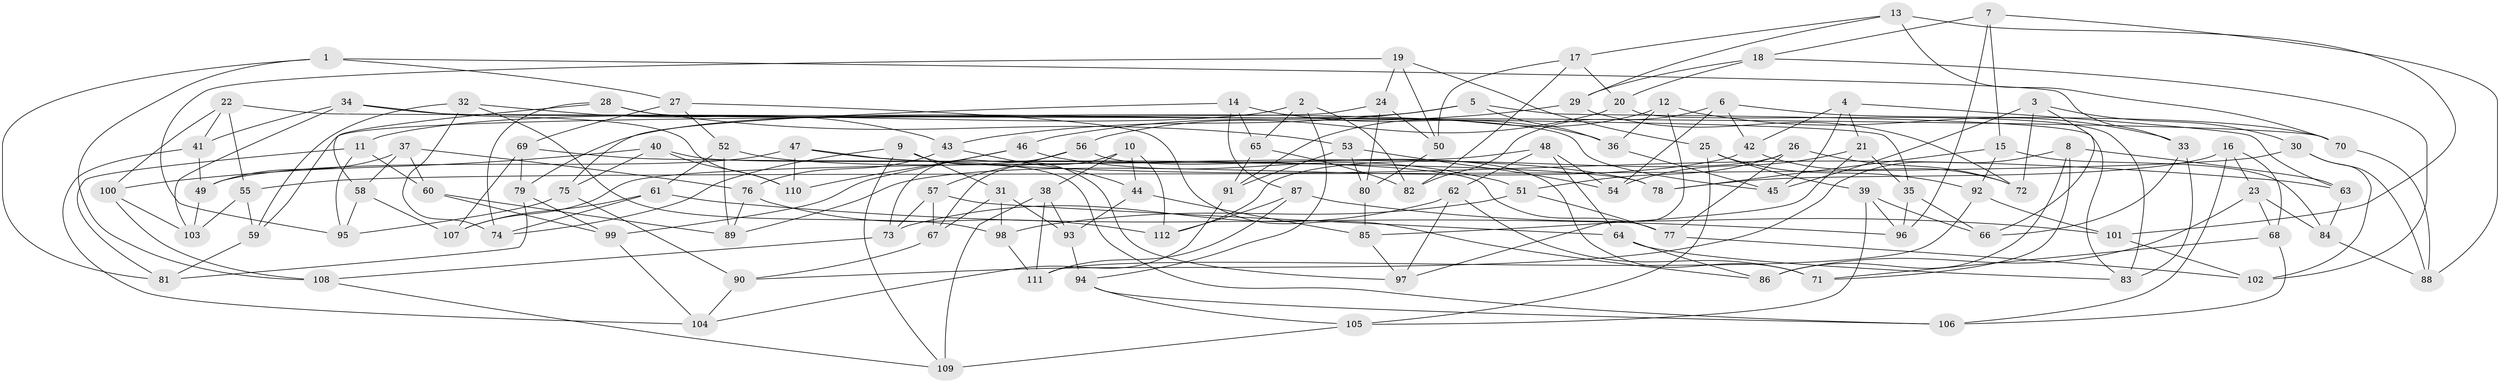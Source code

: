 // coarse degree distribution, {4: 0.717948717948718, 3: 0.11538461538461539, 8: 0.0641025641025641, 5: 0.0641025641025641, 6: 0.01282051282051282, 13: 0.01282051282051282, 7: 0.01282051282051282}
// Generated by graph-tools (version 1.1) at 2025/01/03/04/25 22:01:29]
// undirected, 112 vertices, 224 edges
graph export_dot {
graph [start="1"]
  node [color=gray90,style=filled];
  1;
  2;
  3;
  4;
  5;
  6;
  7;
  8;
  9;
  10;
  11;
  12;
  13;
  14;
  15;
  16;
  17;
  18;
  19;
  20;
  21;
  22;
  23;
  24;
  25;
  26;
  27;
  28;
  29;
  30;
  31;
  32;
  33;
  34;
  35;
  36;
  37;
  38;
  39;
  40;
  41;
  42;
  43;
  44;
  45;
  46;
  47;
  48;
  49;
  50;
  51;
  52;
  53;
  54;
  55;
  56;
  57;
  58;
  59;
  60;
  61;
  62;
  63;
  64;
  65;
  66;
  67;
  68;
  69;
  70;
  71;
  72;
  73;
  74;
  75;
  76;
  77;
  78;
  79;
  80;
  81;
  82;
  83;
  84;
  85;
  86;
  87;
  88;
  89;
  90;
  91;
  92;
  93;
  94;
  95;
  96;
  97;
  98;
  99;
  100;
  101;
  102;
  103;
  104;
  105;
  106;
  107;
  108;
  109;
  110;
  111;
  112;
  1 -- 33;
  1 -- 108;
  1 -- 27;
  1 -- 81;
  2 -- 82;
  2 -- 65;
  2 -- 11;
  2 -- 94;
  3 -- 72;
  3 -- 30;
  3 -- 45;
  3 -- 66;
  4 -- 45;
  4 -- 63;
  4 -- 42;
  4 -- 21;
  5 -- 79;
  5 -- 36;
  5 -- 83;
  5 -- 43;
  6 -- 42;
  6 -- 54;
  6 -- 82;
  6 -- 70;
  7 -- 15;
  7 -- 18;
  7 -- 88;
  7 -- 96;
  8 -- 63;
  8 -- 71;
  8 -- 86;
  8 -- 90;
  9 -- 97;
  9 -- 31;
  9 -- 109;
  9 -- 74;
  10 -- 67;
  10 -- 44;
  10 -- 112;
  10 -- 38;
  11 -- 81;
  11 -- 60;
  11 -- 95;
  12 -- 97;
  12 -- 91;
  12 -- 36;
  12 -- 33;
  13 -- 101;
  13 -- 17;
  13 -- 29;
  13 -- 70;
  14 -- 65;
  14 -- 36;
  14 -- 75;
  14 -- 87;
  15 -- 84;
  15 -- 78;
  15 -- 92;
  16 -- 106;
  16 -- 68;
  16 -- 23;
  16 -- 78;
  17 -- 20;
  17 -- 82;
  17 -- 50;
  18 -- 102;
  18 -- 20;
  18 -- 29;
  19 -- 95;
  19 -- 24;
  19 -- 50;
  19 -- 25;
  20 -- 56;
  20 -- 83;
  21 -- 85;
  21 -- 35;
  21 -- 54;
  22 -- 41;
  22 -- 55;
  22 -- 100;
  22 -- 35;
  23 -- 86;
  23 -- 84;
  23 -- 68;
  24 -- 50;
  24 -- 59;
  24 -- 80;
  25 -- 105;
  25 -- 39;
  25 -- 92;
  26 -- 51;
  26 -- 77;
  26 -- 72;
  26 -- 112;
  27 -- 52;
  27 -- 69;
  27 -- 86;
  28 -- 45;
  28 -- 58;
  28 -- 74;
  28 -- 53;
  29 -- 72;
  29 -- 46;
  30 -- 102;
  30 -- 55;
  30 -- 88;
  31 -- 98;
  31 -- 67;
  31 -- 93;
  32 -- 43;
  32 -- 74;
  32 -- 98;
  32 -- 59;
  33 -- 66;
  33 -- 83;
  34 -- 103;
  34 -- 110;
  34 -- 41;
  34 -- 70;
  35 -- 66;
  35 -- 96;
  36 -- 45;
  37 -- 60;
  37 -- 49;
  37 -- 58;
  37 -- 76;
  38 -- 109;
  38 -- 111;
  38 -- 93;
  39 -- 105;
  39 -- 66;
  39 -- 96;
  40 -- 100;
  40 -- 77;
  40 -- 75;
  40 -- 110;
  41 -- 49;
  41 -- 104;
  42 -- 89;
  42 -- 72;
  43 -- 44;
  43 -- 76;
  44 -- 93;
  44 -- 85;
  46 -- 110;
  46 -- 99;
  46 -- 51;
  47 -- 63;
  47 -- 106;
  47 -- 110;
  47 -- 49;
  48 -- 62;
  48 -- 54;
  48 -- 107;
  48 -- 64;
  49 -- 103;
  50 -- 80;
  51 -- 77;
  51 -- 98;
  52 -- 89;
  52 -- 61;
  52 -- 78;
  53 -- 91;
  53 -- 54;
  53 -- 80;
  55 -- 59;
  55 -- 103;
  56 -- 57;
  56 -- 71;
  56 -- 73;
  57 -- 73;
  57 -- 64;
  57 -- 67;
  58 -- 95;
  58 -- 107;
  59 -- 81;
  60 -- 99;
  60 -- 89;
  61 -- 96;
  61 -- 107;
  61 -- 74;
  62 -- 73;
  62 -- 71;
  62 -- 97;
  63 -- 84;
  64 -- 86;
  64 -- 83;
  65 -- 91;
  65 -- 82;
  67 -- 90;
  68 -- 71;
  68 -- 106;
  69 -- 78;
  69 -- 107;
  69 -- 79;
  70 -- 88;
  73 -- 108;
  75 -- 90;
  75 -- 95;
  76 -- 89;
  76 -- 112;
  77 -- 102;
  79 -- 81;
  79 -- 99;
  80 -- 85;
  84 -- 88;
  85 -- 97;
  87 -- 101;
  87 -- 111;
  87 -- 112;
  90 -- 104;
  91 -- 104;
  92 -- 101;
  92 -- 111;
  93 -- 94;
  94 -- 105;
  94 -- 106;
  98 -- 111;
  99 -- 104;
  100 -- 103;
  100 -- 108;
  101 -- 102;
  105 -- 109;
  108 -- 109;
}
